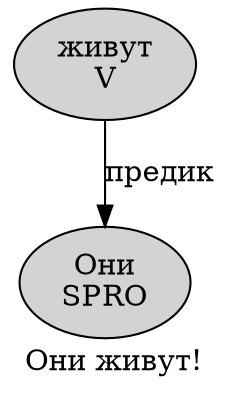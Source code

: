 digraph SENTENCE_1200 {
	graph [label="Они живут!"]
	node [style=filled]
		0 [label="Они
SPRO" color="" fillcolor=lightgray penwidth=1 shape=ellipse]
		1 [label="живут
V" color="" fillcolor=lightgray penwidth=1 shape=ellipse]
			1 -> 0 [label="предик"]
}